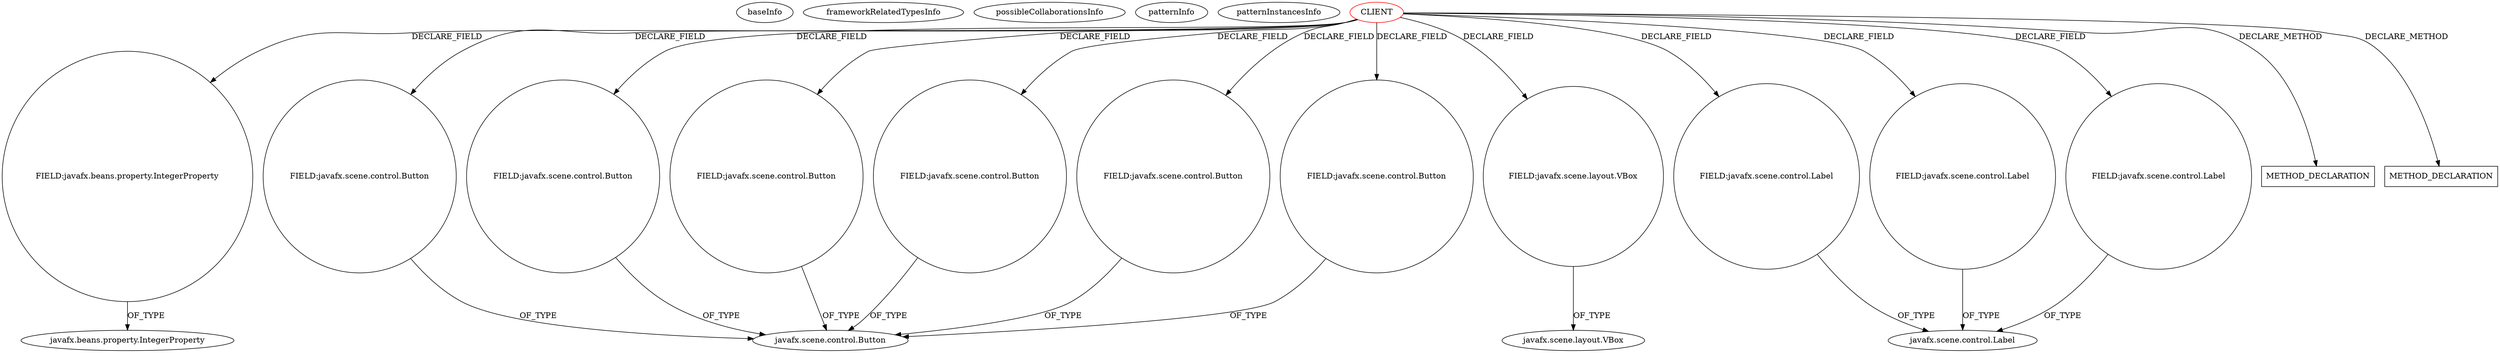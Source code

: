digraph {
baseInfo[graphId=2281,category="pattern",isAnonymous=false,possibleRelation=false]
frameworkRelatedTypesInfo[]
possibleCollaborationsInfo[]
patternInfo[frequency=2.0,patternRootClient=0]
patternInstancesInfo[0="brunoborges-fx2048~/brunoborges-fx2048/fx2048-master/src/game2048/Board.java~Board~2229",1="bianconejo-CEFX~/bianconejo-CEFX/CEFX-master/src/cefx/CECommandeController.java~CECommandeController~2084"]
66[label="FIELD:javafx.beans.property.IntegerProperty",vertexType="FIELD_DECLARATION",isFrameworkType=false,shape=circle]
0[label="CLIENT",vertexType="ROOT_CLIENT_CLASS_DECLARATION",isFrameworkType=false,color=red]
10[label="FIELD:javafx.scene.control.Button",vertexType="FIELD_DECLARATION",isFrameworkType=false,shape=circle]
8[label="FIELD:javafx.scene.control.Button",vertexType="FIELD_DECLARATION",isFrameworkType=false,shape=circle]
18[label="FIELD:javafx.scene.control.Button",vertexType="FIELD_DECLARATION",isFrameworkType=false,shape=circle]
14[label="FIELD:javafx.scene.control.Button",vertexType="FIELD_DECLARATION",isFrameworkType=false,shape=circle]
6[label="FIELD:javafx.scene.control.Button",vertexType="FIELD_DECLARATION",isFrameworkType=false,shape=circle]
12[label="FIELD:javafx.scene.control.Button",vertexType="FIELD_DECLARATION",isFrameworkType=false,shape=circle]
16[label="FIELD:javafx.scene.layout.VBox",vertexType="FIELD_DECLARATION",isFrameworkType=false,shape=circle]
54[label="FIELD:javafx.scene.control.Label",vertexType="FIELD_DECLARATION",isFrameworkType=false,shape=circle]
55[label="javafx.scene.control.Label",vertexType="FRAMEWORK_CLASS_TYPE",isFrameworkType=false]
56[label="FIELD:javafx.scene.control.Label",vertexType="FIELD_DECLARATION",isFrameworkType=false,shape=circle]
58[label="FIELD:javafx.scene.control.Label",vertexType="FIELD_DECLARATION",isFrameworkType=false,shape=circle]
67[label="javafx.beans.property.IntegerProperty",vertexType="FRAMEWORK_CLASS_TYPE",isFrameworkType=false]
7[label="javafx.scene.control.Button",vertexType="FRAMEWORK_CLASS_TYPE",isFrameworkType=false]
981[label="METHOD_DECLARATION",vertexType="CLIENT_METHOD_DECLARATION",isFrameworkType=false,shape=box]
697[label="METHOD_DECLARATION",vertexType="CLIENT_METHOD_DECLARATION",isFrameworkType=false,shape=box]
17[label="javafx.scene.layout.VBox",vertexType="FRAMEWORK_CLASS_TYPE",isFrameworkType=false]
0->66[label="DECLARE_FIELD"]
0->54[label="DECLARE_FIELD"]
0->8[label="DECLARE_FIELD"]
56->55[label="OF_TYPE"]
12->7[label="OF_TYPE"]
6->7[label="OF_TYPE"]
8->7[label="OF_TYPE"]
0->58[label="DECLARE_FIELD"]
10->7[label="OF_TYPE"]
54->55[label="OF_TYPE"]
58->55[label="OF_TYPE"]
66->67[label="OF_TYPE"]
0->14[label="DECLARE_FIELD"]
0->56[label="DECLARE_FIELD"]
0->16[label="DECLARE_FIELD"]
0->12[label="DECLARE_FIELD"]
0->697[label="DECLARE_METHOD"]
18->7[label="OF_TYPE"]
0->18[label="DECLARE_FIELD"]
0->10[label="DECLARE_FIELD"]
16->17[label="OF_TYPE"]
0->981[label="DECLARE_METHOD"]
0->6[label="DECLARE_FIELD"]
14->7[label="OF_TYPE"]
}
